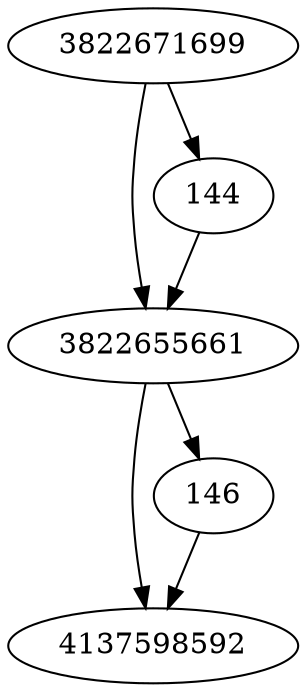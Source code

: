 strict digraph  {
4137598592;
3822655661;
144;
146;
3822671699;
3822655661 -> 4137598592;
3822655661 -> 146;
144 -> 3822655661;
146 -> 4137598592;
3822671699 -> 3822655661;
3822671699 -> 144;
}
